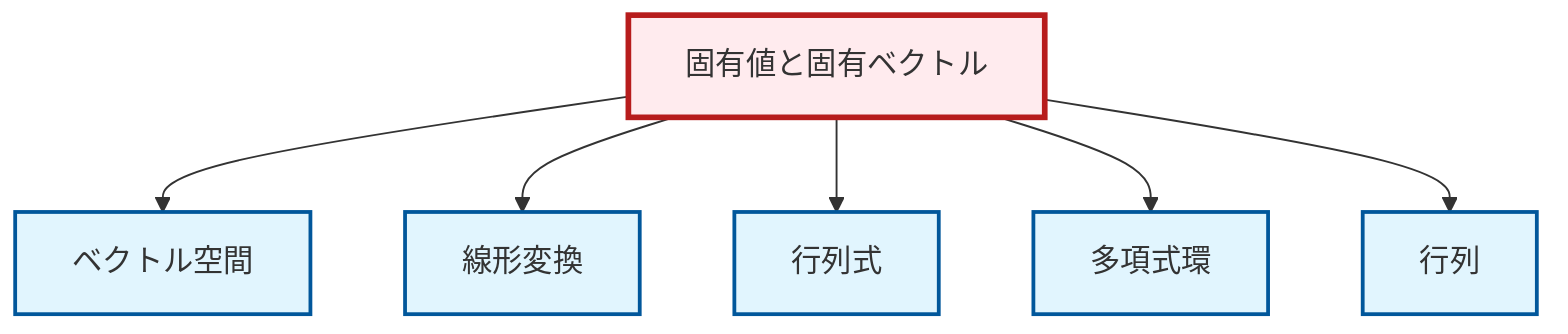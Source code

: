 graph TD
    classDef definition fill:#e1f5fe,stroke:#01579b,stroke-width:2px
    classDef theorem fill:#f3e5f5,stroke:#4a148c,stroke-width:2px
    classDef axiom fill:#fff3e0,stroke:#e65100,stroke-width:2px
    classDef example fill:#e8f5e9,stroke:#1b5e20,stroke-width:2px
    classDef current fill:#ffebee,stroke:#b71c1c,stroke-width:3px
    def-linear-transformation["線形変換"]:::definition
    def-polynomial-ring["多項式環"]:::definition
    def-vector-space["ベクトル空間"]:::definition
    def-matrix["行列"]:::definition
    def-eigenvalue-eigenvector["固有値と固有ベクトル"]:::definition
    def-determinant["行列式"]:::definition
    def-eigenvalue-eigenvector --> def-vector-space
    def-eigenvalue-eigenvector --> def-linear-transformation
    def-eigenvalue-eigenvector --> def-determinant
    def-eigenvalue-eigenvector --> def-polynomial-ring
    def-eigenvalue-eigenvector --> def-matrix
    class def-eigenvalue-eigenvector current